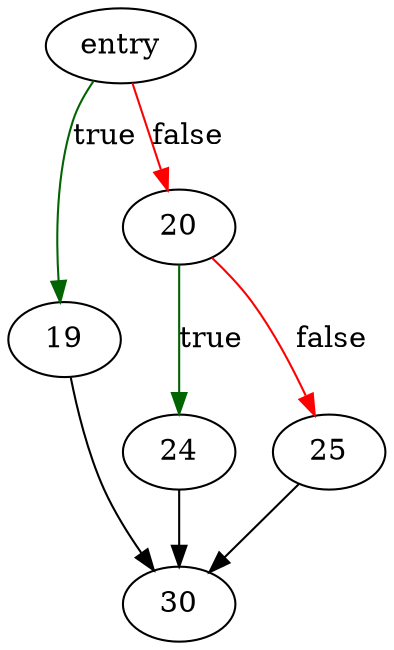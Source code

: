 digraph "changeTempStorage" {
	// Node definitions.
	2 [label=entry];
	19;
	20;
	24;
	25;
	30;

	// Edge definitions.
	2 -> 19 [
		color=darkgreen
		label=true
	];
	2 -> 20 [
		color=red
		label=false
	];
	19 -> 30;
	20 -> 24 [
		color=darkgreen
		label=true
	];
	20 -> 25 [
		color=red
		label=false
	];
	24 -> 30;
	25 -> 30;
}